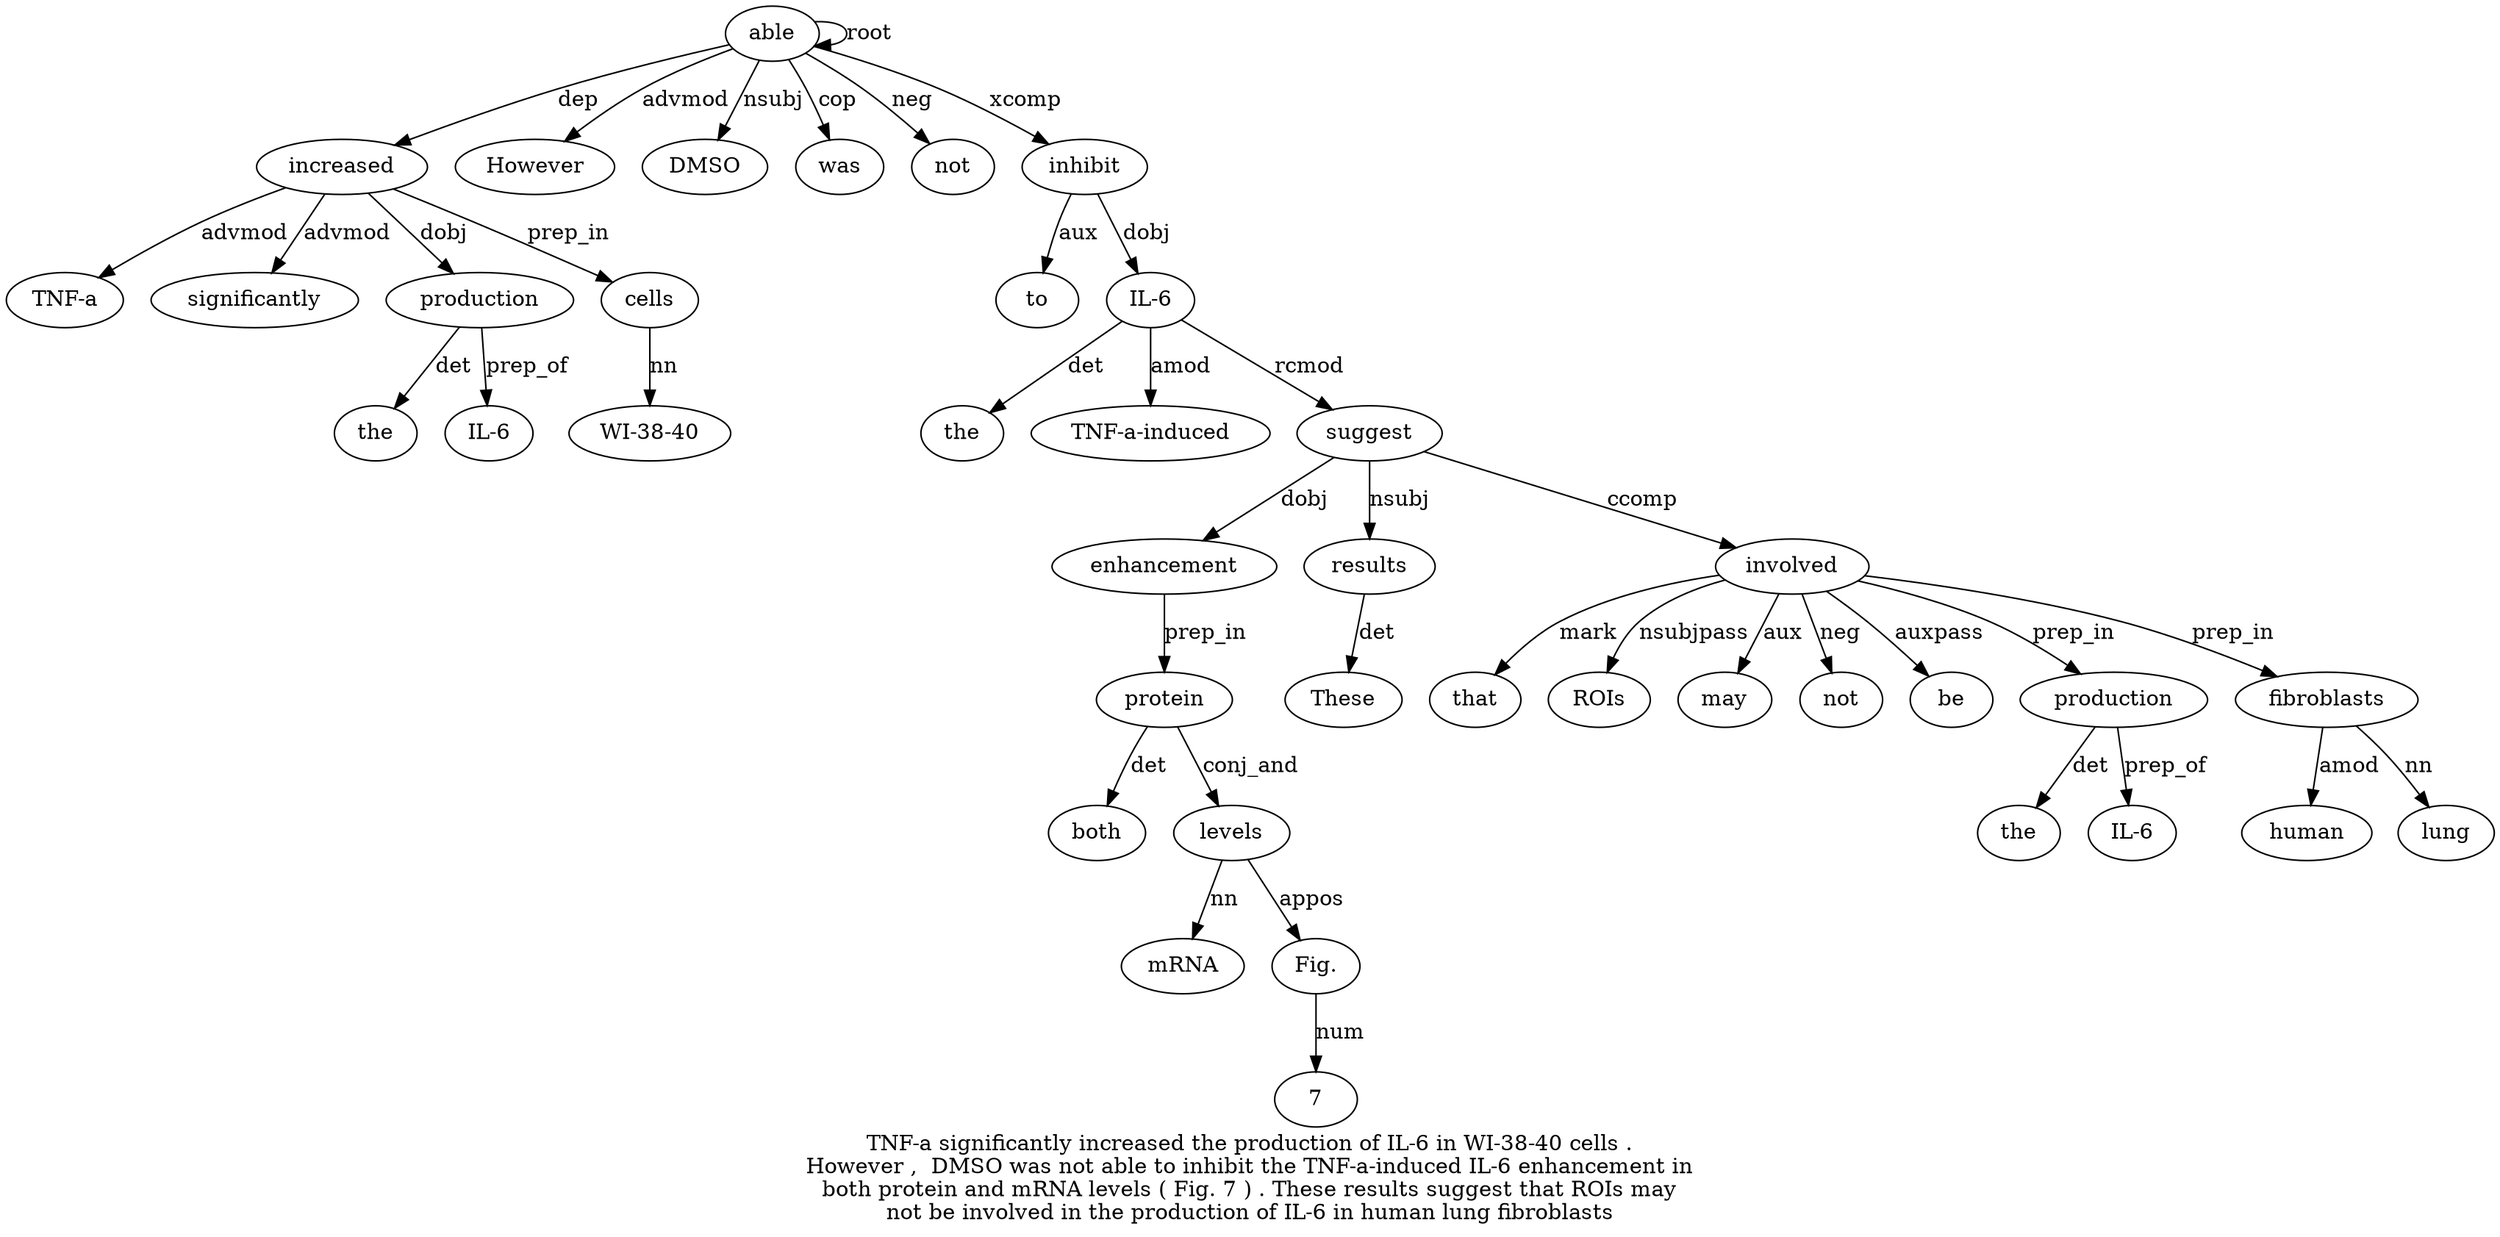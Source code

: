 digraph "TNF-a significantly increased the production of IL-6 in WI-38-40 cells . However ,  DMSO was not able to inhibit the TNF-a-induced IL-6 enhancement in both protein and mRNA levels ( Fig. 7 ) . These results suggest that ROIs may not be involved in the production of IL-6 in human lung fibroblasts" {
label="TNF-a significantly increased the production of IL-6 in WI-38-40 cells .
However ,  DMSO was not able to inhibit the TNF-a-induced IL-6 enhancement in
both protein and mRNA levels ( Fig. 7 ) . These results suggest that ROIs may
not be involved in the production of IL-6 in human lung fibroblasts";
increased3 [style=filled, fillcolor=white, label=increased];
"TNF-a1" [style=filled, fillcolor=white, label="TNF-a"];
increased3 -> "TNF-a1"  [label=advmod];
significantly2 [style=filled, fillcolor=white, label=significantly];
increased3 -> significantly2  [label=advmod];
able17 [style=filled, fillcolor=white, label=able];
able17 -> increased3  [label=dep];
production5 [style=filled, fillcolor=white, label=production];
the4 [style=filled, fillcolor=white, label=the];
production5 -> the4  [label=det];
increased3 -> production5  [label=dobj];
"IL-67" [style=filled, fillcolor=white, label="IL-6"];
production5 -> "IL-67"  [label=prep_of];
cells10 [style=filled, fillcolor=white, label=cells];
"WI-38-409" [style=filled, fillcolor=white, label="WI-38-40"];
cells10 -> "WI-38-409"  [label=nn];
increased3 -> cells10  [label=prep_in];
However12 [style=filled, fillcolor=white, label=However];
able17 -> However12  [label=advmod];
DMSO14 [style=filled, fillcolor=white, label=DMSO];
able17 -> DMSO14  [label=nsubj];
was15 [style=filled, fillcolor=white, label=was];
able17 -> was15  [label=cop];
not16 [style=filled, fillcolor=white, label=not];
able17 -> not16  [label=neg];
able17 -> able17  [label=root];
inhibit19 [style=filled, fillcolor=white, label=inhibit];
to18 [style=filled, fillcolor=white, label=to];
inhibit19 -> to18  [label=aux];
able17 -> inhibit19  [label=xcomp];
"IL-622" [style=filled, fillcolor=white, label="IL-6"];
the20 [style=filled, fillcolor=white, label=the];
"IL-622" -> the20  [label=det];
"TNF-a-induced21" [style=filled, fillcolor=white, label="TNF-a-induced"];
"IL-622" -> "TNF-a-induced21"  [label=amod];
inhibit19 -> "IL-622"  [label=dobj];
suggest37 [style=filled, fillcolor=white, label=suggest];
enhancement23 [style=filled, fillcolor=white, label=enhancement];
suggest37 -> enhancement23  [label=dobj];
protein26 [style=filled, fillcolor=white, label=protein];
both25 [style=filled, fillcolor=white, label=both];
protein26 -> both25  [label=det];
enhancement23 -> protein26  [label=prep_in];
levels29 [style=filled, fillcolor=white, label=levels];
mRNA28 [style=filled, fillcolor=white, label=mRNA];
levels29 -> mRNA28  [label=nn];
protein26 -> levels29  [label=conj_and];
"Fig.31" [style=filled, fillcolor=white, label="Fig."];
levels29 -> "Fig.31"  [label=appos];
732 [style=filled, fillcolor=white, label=7];
"Fig.31" -> 732  [label=num];
results36 [style=filled, fillcolor=white, label=results];
These35 [style=filled, fillcolor=white, label=These];
results36 -> These35  [label=det];
suggest37 -> results36  [label=nsubj];
"IL-622" -> suggest37  [label=rcmod];
involved43 [style=filled, fillcolor=white, label=involved];
that38 [style=filled, fillcolor=white, label=that];
involved43 -> that38  [label=mark];
ROIs39 [style=filled, fillcolor=white, label=ROIs];
involved43 -> ROIs39  [label=nsubjpass];
may40 [style=filled, fillcolor=white, label=may];
involved43 -> may40  [label=aux];
not41 [style=filled, fillcolor=white, label=not];
involved43 -> not41  [label=neg];
be42 [style=filled, fillcolor=white, label=be];
involved43 -> be42  [label=auxpass];
suggest37 -> involved43  [label=ccomp];
production46 [style=filled, fillcolor=white, label=production];
the45 [style=filled, fillcolor=white, label=the];
production46 -> the45  [label=det];
involved43 -> production46  [label=prep_in];
"IL-648" [style=filled, fillcolor=white, label="IL-6"];
production46 -> "IL-648"  [label=prep_of];
fibroblasts52 [style=filled, fillcolor=white, label=fibroblasts];
human50 [style=filled, fillcolor=white, label=human];
fibroblasts52 -> human50  [label=amod];
lung51 [style=filled, fillcolor=white, label=lung];
fibroblasts52 -> lung51  [label=nn];
involved43 -> fibroblasts52  [label=prep_in];
}
